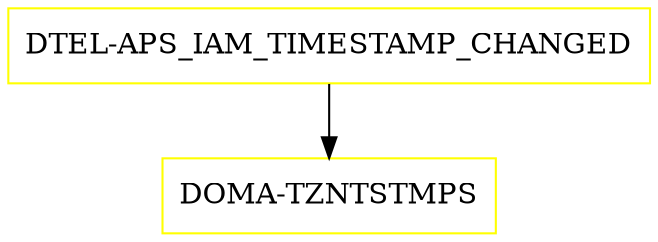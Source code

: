 digraph G {
  "DTEL-APS_IAM_TIMESTAMP_CHANGED" [shape=box,color=yellow];
  "DOMA-TZNTSTMPS" [shape=box,color=yellow,URL="./DOMA_TZNTSTMPS.html"];
  "DTEL-APS_IAM_TIMESTAMP_CHANGED" -> "DOMA-TZNTSTMPS";
}
